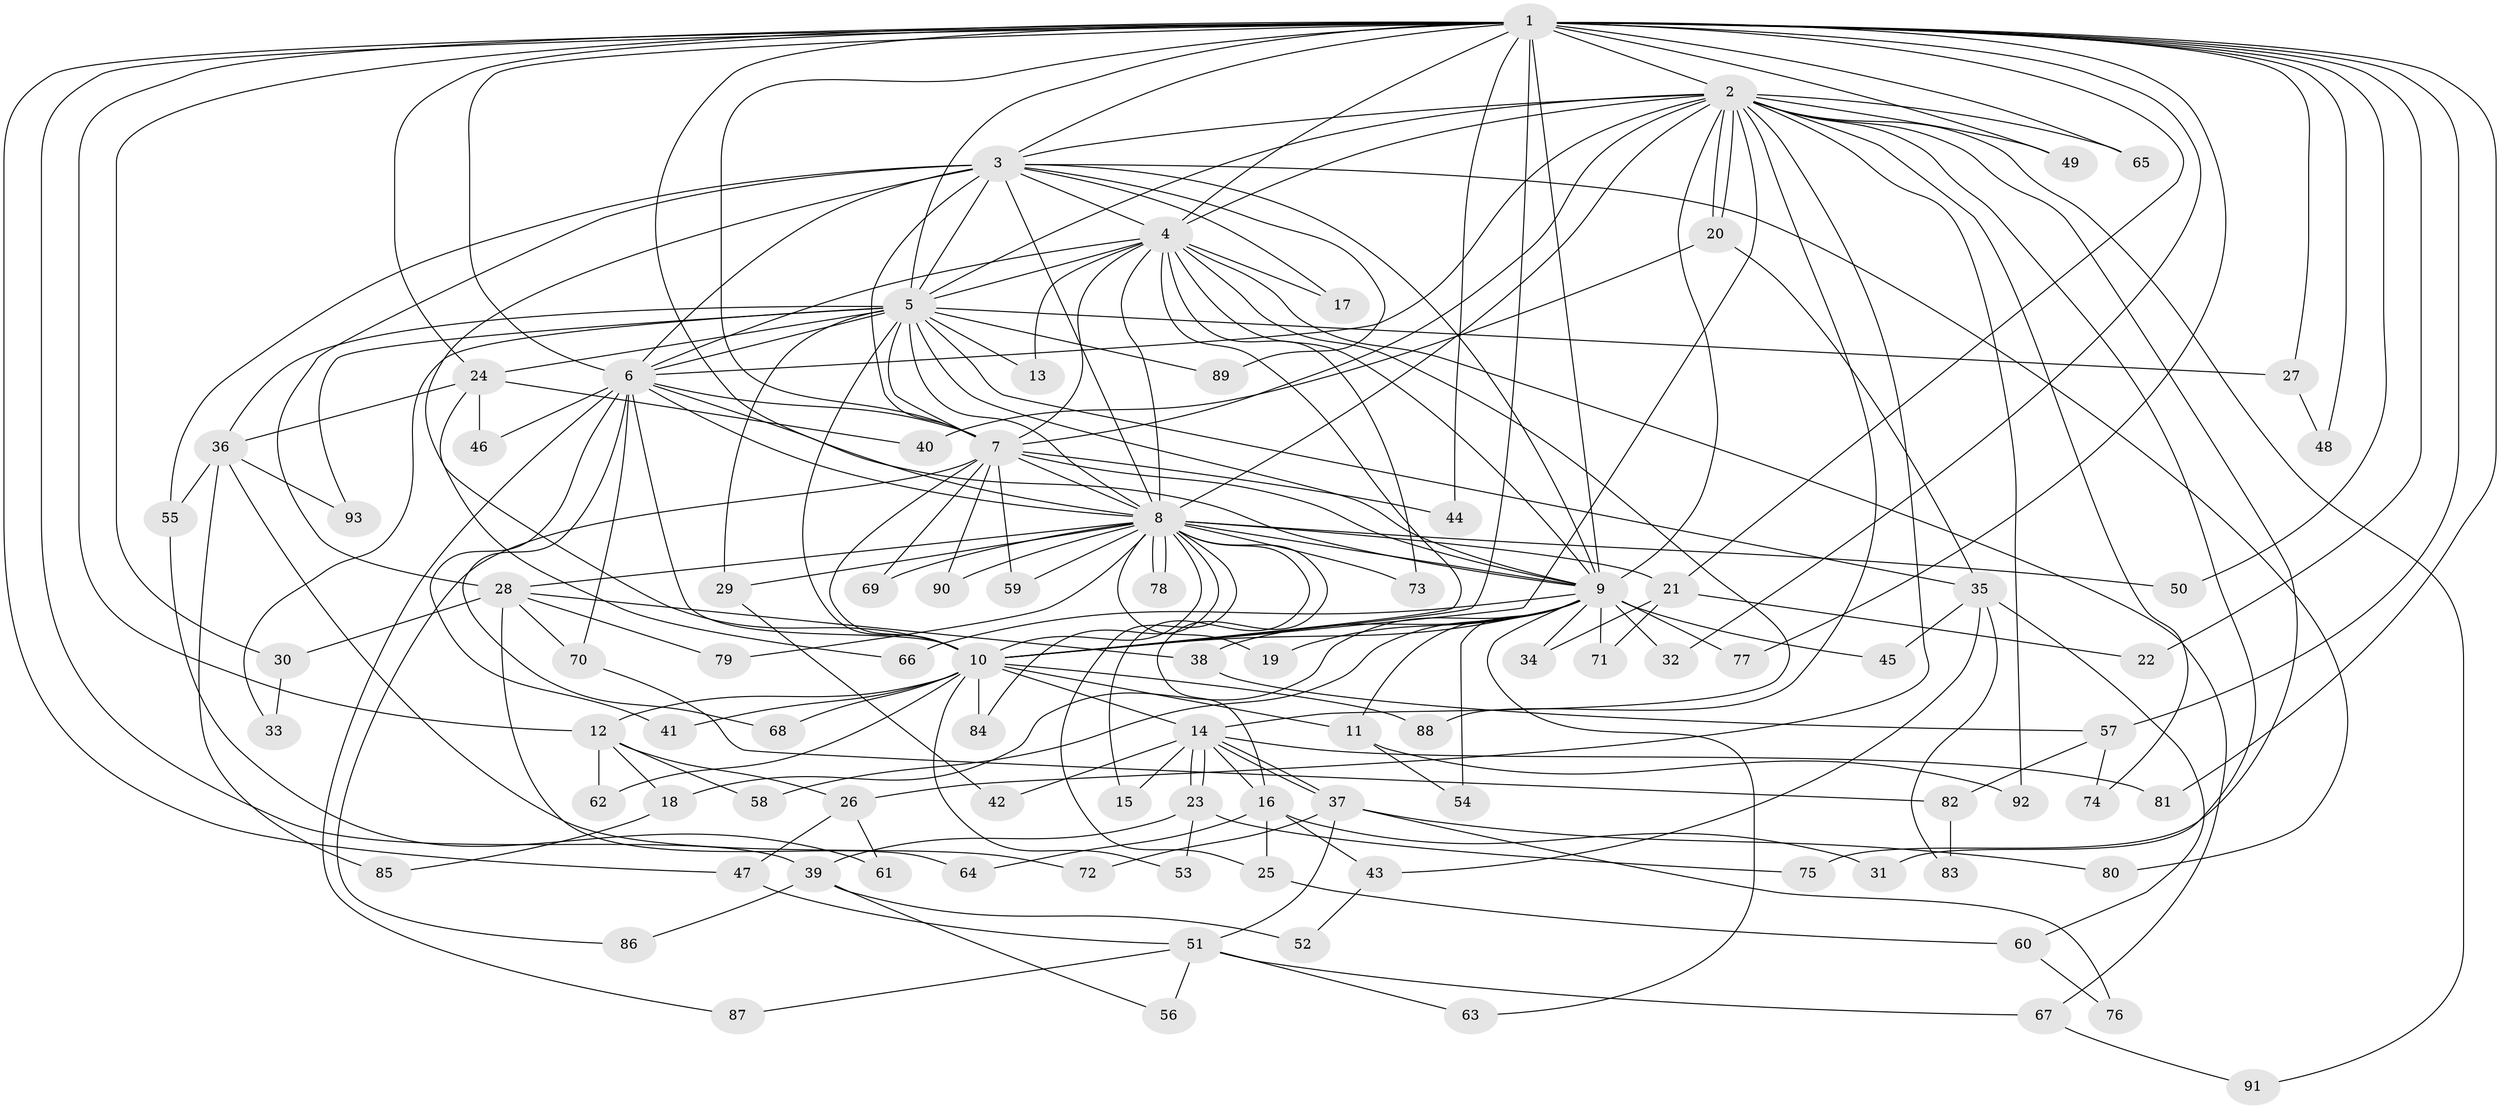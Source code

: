 // coarse degree distribution, {9: 0.05405405405405406, 26: 0.02702702702702703, 13: 0.02702702702702703, 2: 0.5135135135135135, 1: 0.24324324324324326, 5: 0.05405405405405406, 3: 0.05405405405405406, 12: 0.02702702702702703}
// Generated by graph-tools (version 1.1) at 2025/47/03/04/25 21:47:09]
// undirected, 93 vertices, 211 edges
graph export_dot {
graph [start="1"]
  node [color=gray90,style=filled];
  1;
  2;
  3;
  4;
  5;
  6;
  7;
  8;
  9;
  10;
  11;
  12;
  13;
  14;
  15;
  16;
  17;
  18;
  19;
  20;
  21;
  22;
  23;
  24;
  25;
  26;
  27;
  28;
  29;
  30;
  31;
  32;
  33;
  34;
  35;
  36;
  37;
  38;
  39;
  40;
  41;
  42;
  43;
  44;
  45;
  46;
  47;
  48;
  49;
  50;
  51;
  52;
  53;
  54;
  55;
  56;
  57;
  58;
  59;
  60;
  61;
  62;
  63;
  64;
  65;
  66;
  67;
  68;
  69;
  70;
  71;
  72;
  73;
  74;
  75;
  76;
  77;
  78;
  79;
  80;
  81;
  82;
  83;
  84;
  85;
  86;
  87;
  88;
  89;
  90;
  91;
  92;
  93;
  1 -- 2;
  1 -- 3;
  1 -- 4;
  1 -- 5;
  1 -- 6;
  1 -- 7;
  1 -- 8;
  1 -- 9;
  1 -- 10;
  1 -- 12;
  1 -- 21;
  1 -- 22;
  1 -- 24;
  1 -- 27;
  1 -- 30;
  1 -- 32;
  1 -- 39;
  1 -- 44;
  1 -- 47;
  1 -- 48;
  1 -- 49;
  1 -- 50;
  1 -- 57;
  1 -- 65;
  1 -- 77;
  1 -- 81;
  2 -- 3;
  2 -- 4;
  2 -- 5;
  2 -- 6;
  2 -- 7;
  2 -- 8;
  2 -- 9;
  2 -- 10;
  2 -- 20;
  2 -- 20;
  2 -- 26;
  2 -- 31;
  2 -- 49;
  2 -- 65;
  2 -- 74;
  2 -- 75;
  2 -- 88;
  2 -- 91;
  2 -- 92;
  3 -- 4;
  3 -- 5;
  3 -- 6;
  3 -- 7;
  3 -- 8;
  3 -- 9;
  3 -- 10;
  3 -- 17;
  3 -- 28;
  3 -- 55;
  3 -- 80;
  3 -- 89;
  4 -- 5;
  4 -- 6;
  4 -- 7;
  4 -- 8;
  4 -- 9;
  4 -- 10;
  4 -- 13;
  4 -- 14;
  4 -- 17;
  4 -- 67;
  4 -- 73;
  5 -- 6;
  5 -- 7;
  5 -- 8;
  5 -- 9;
  5 -- 10;
  5 -- 13;
  5 -- 24;
  5 -- 27;
  5 -- 29;
  5 -- 33;
  5 -- 35;
  5 -- 36;
  5 -- 89;
  5 -- 93;
  6 -- 7;
  6 -- 8;
  6 -- 9;
  6 -- 10;
  6 -- 41;
  6 -- 46;
  6 -- 68;
  6 -- 70;
  6 -- 87;
  7 -- 8;
  7 -- 9;
  7 -- 10;
  7 -- 44;
  7 -- 59;
  7 -- 69;
  7 -- 86;
  7 -- 90;
  8 -- 9;
  8 -- 10;
  8 -- 15;
  8 -- 16;
  8 -- 19;
  8 -- 21;
  8 -- 25;
  8 -- 28;
  8 -- 29;
  8 -- 50;
  8 -- 59;
  8 -- 69;
  8 -- 73;
  8 -- 78;
  8 -- 78;
  8 -- 79;
  8 -- 84;
  8 -- 90;
  9 -- 10;
  9 -- 11;
  9 -- 18;
  9 -- 19;
  9 -- 32;
  9 -- 34;
  9 -- 38;
  9 -- 45;
  9 -- 54;
  9 -- 58;
  9 -- 63;
  9 -- 66;
  9 -- 71;
  9 -- 77;
  10 -- 11;
  10 -- 12;
  10 -- 14;
  10 -- 41;
  10 -- 53;
  10 -- 62;
  10 -- 68;
  10 -- 84;
  10 -- 88;
  11 -- 54;
  11 -- 92;
  12 -- 18;
  12 -- 26;
  12 -- 58;
  12 -- 62;
  14 -- 15;
  14 -- 16;
  14 -- 23;
  14 -- 23;
  14 -- 37;
  14 -- 37;
  14 -- 42;
  14 -- 81;
  16 -- 25;
  16 -- 31;
  16 -- 43;
  16 -- 64;
  18 -- 85;
  20 -- 35;
  20 -- 40;
  21 -- 22;
  21 -- 34;
  21 -- 71;
  23 -- 39;
  23 -- 53;
  23 -- 75;
  24 -- 36;
  24 -- 40;
  24 -- 46;
  24 -- 66;
  25 -- 60;
  26 -- 47;
  26 -- 61;
  27 -- 48;
  28 -- 30;
  28 -- 38;
  28 -- 64;
  28 -- 70;
  28 -- 79;
  29 -- 42;
  30 -- 33;
  35 -- 43;
  35 -- 45;
  35 -- 60;
  35 -- 83;
  36 -- 55;
  36 -- 72;
  36 -- 85;
  36 -- 93;
  37 -- 51;
  37 -- 72;
  37 -- 76;
  37 -- 80;
  38 -- 57;
  39 -- 52;
  39 -- 56;
  39 -- 86;
  43 -- 52;
  47 -- 51;
  51 -- 56;
  51 -- 63;
  51 -- 67;
  51 -- 87;
  55 -- 61;
  57 -- 74;
  57 -- 82;
  60 -- 76;
  67 -- 91;
  70 -- 82;
  82 -- 83;
}
